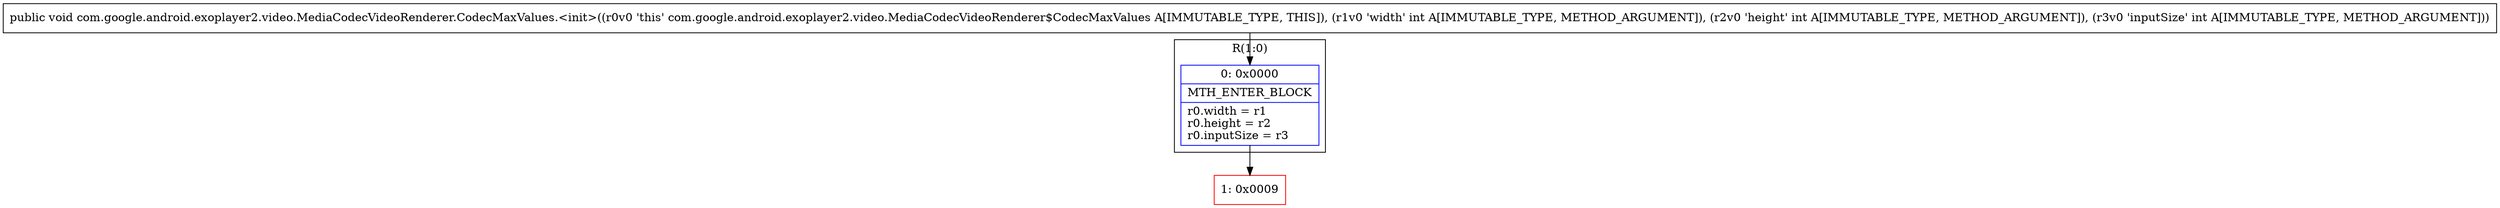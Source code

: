 digraph "CFG forcom.google.android.exoplayer2.video.MediaCodecVideoRenderer.CodecMaxValues.\<init\>(III)V" {
subgraph cluster_Region_1024489319 {
label = "R(1:0)";
node [shape=record,color=blue];
Node_0 [shape=record,label="{0\:\ 0x0000|MTH_ENTER_BLOCK\l|r0.width = r1\lr0.height = r2\lr0.inputSize = r3\l}"];
}
Node_1 [shape=record,color=red,label="{1\:\ 0x0009}"];
MethodNode[shape=record,label="{public void com.google.android.exoplayer2.video.MediaCodecVideoRenderer.CodecMaxValues.\<init\>((r0v0 'this' com.google.android.exoplayer2.video.MediaCodecVideoRenderer$CodecMaxValues A[IMMUTABLE_TYPE, THIS]), (r1v0 'width' int A[IMMUTABLE_TYPE, METHOD_ARGUMENT]), (r2v0 'height' int A[IMMUTABLE_TYPE, METHOD_ARGUMENT]), (r3v0 'inputSize' int A[IMMUTABLE_TYPE, METHOD_ARGUMENT])) }"];
MethodNode -> Node_0;
Node_0 -> Node_1;
}

